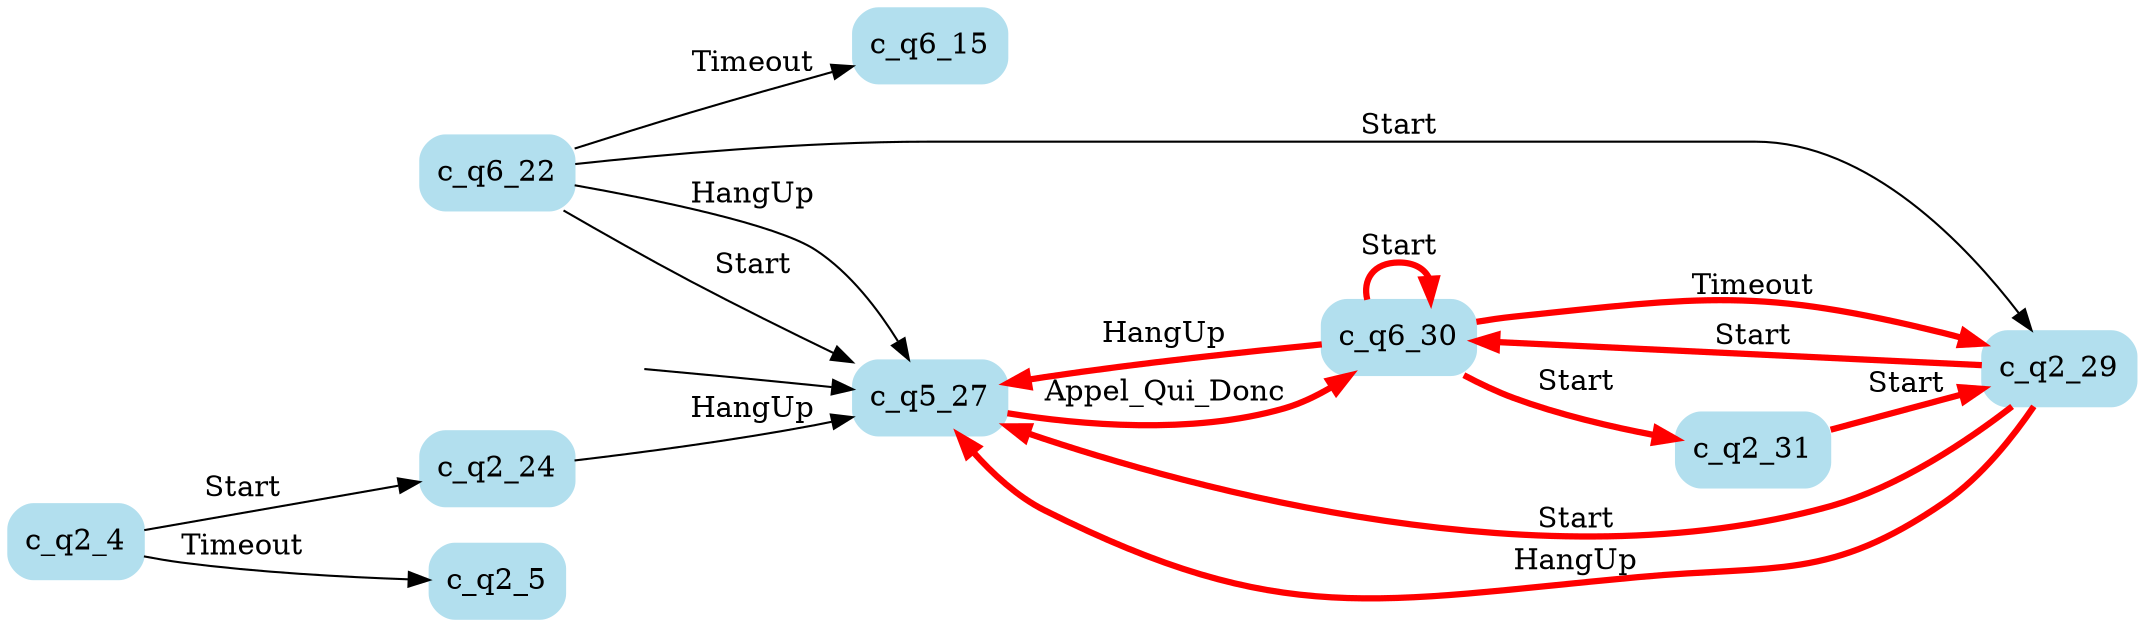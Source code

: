 digraph G {

	rankdir = LR;

	start_c_q5_27[style=invisible];

	node[shape=box, style="rounded, filled", color=lightblue2];

	c_q6_30[label="c_q6_30"];
	c_q2_31[label="c_q2_31"];
	c_q6_15[label="c_q6_15"];
	c_q2_24[label="c_q2_24"];
	c_q2_29[label="c_q2_29"];
	c_q2_4[label="c_q2_4"];
	c_q2_5[label="c_q2_5"];
	c_q5_27[label="c_q5_27"];
	c_q6_22[label="c_q6_22"];

	start_c_q5_27 -> c_q5_27;
	c_q5_27 -> c_q6_30[label="Appel_Qui_Donc", penwidth=3, color=red];
	c_q2_4 -> c_q2_24[label="Start"];
	c_q2_4 -> c_q2_5[label="Timeout"];
	c_q2_29 -> c_q5_27[label="Start", penwidth=3, color=red];
	c_q2_29 -> c_q5_27[label="HangUp", penwidth=3, color=red];
	c_q2_29 -> c_q6_30[label="Start", penwidth=3, color=red];
	c_q6_30 -> c_q6_30[label="Start", penwidth=3, color=red];
	c_q6_22 -> c_q6_15[label="Timeout"];
	c_q6_22 -> c_q2_29[label="Start"];
	c_q6_30 -> c_q2_29[label="Timeout", penwidth=3, color=red];
	c_q6_22 -> c_q5_27[label="Start"];
	c_q6_22 -> c_q5_27[label="HangUp"];
	c_q2_24 -> c_q5_27[label="HangUp"];
	c_q6_30 -> c_q5_27[label="HangUp", penwidth=3, color=red];
	c_q2_31 -> c_q2_29[label="Start", penwidth=3, color=red];
	c_q6_30 -> c_q2_31[label="Start", penwidth=3, color=red];

}